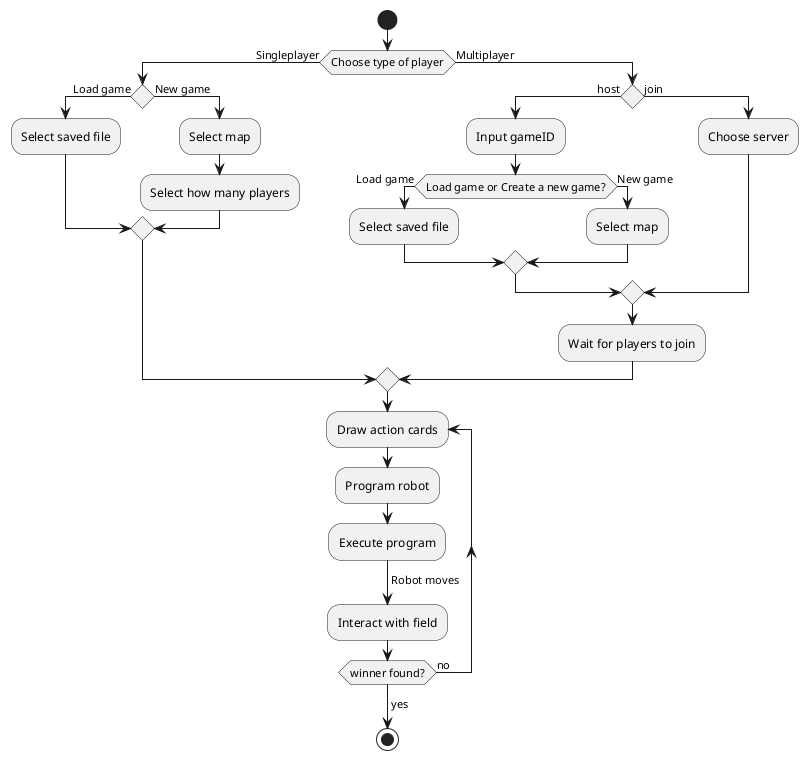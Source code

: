 @startuml
'https://plantuml.com/activity-diagram-beta

start
if (Choose type of player) then (Singleplayer)
      if () then (Load game)
      :Select saved file;
      else (New game)
      :Select map;
      :Select how many players;
      endif
else (Multiplayer)
      if () then (host)
      :Input gameID;
        if (Load game or Create a new game?) then (Load game)
        :Select saved file;
        else(New game)
        :Select map;
        endif
      else (join)
      :Choose server;
      endif
      :Wait for players to join;
endif

repeat:Draw action cards;
    :Program robot;
    :Execute program;
    ->Robot moves;
    :Interact with field;
repeat while (winner found?) is (no)
  -> yes;

stop
@enduml
